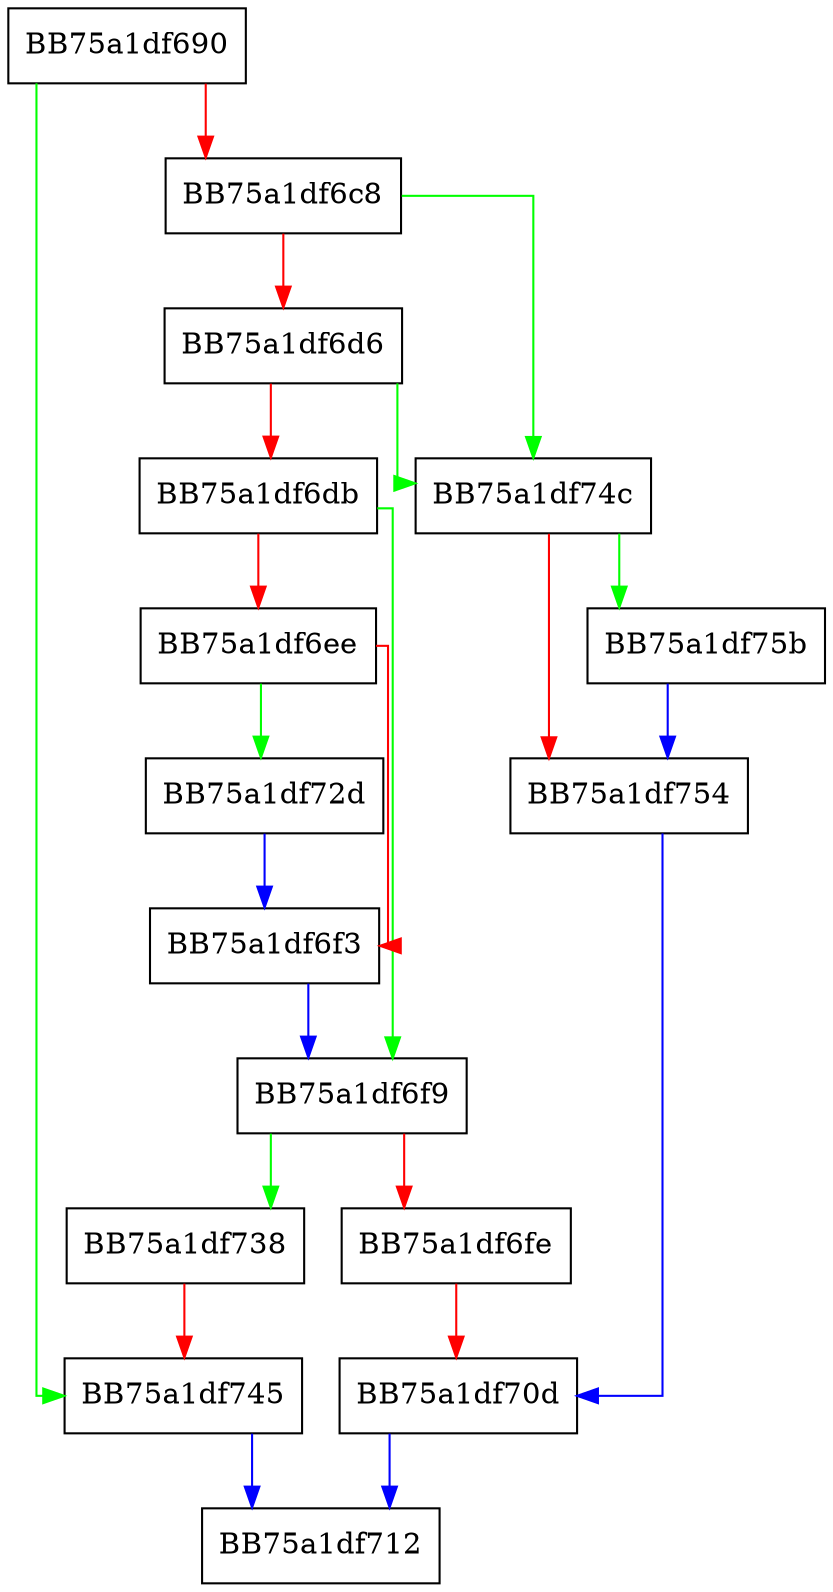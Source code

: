 digraph GetSerialNumber {
  node [shape="box"];
  graph [splines=ortho];
  BB75a1df690 -> BB75a1df745 [color="green"];
  BB75a1df690 -> BB75a1df6c8 [color="red"];
  BB75a1df6c8 -> BB75a1df74c [color="green"];
  BB75a1df6c8 -> BB75a1df6d6 [color="red"];
  BB75a1df6d6 -> BB75a1df74c [color="green"];
  BB75a1df6d6 -> BB75a1df6db [color="red"];
  BB75a1df6db -> BB75a1df6f9 [color="green"];
  BB75a1df6db -> BB75a1df6ee [color="red"];
  BB75a1df6ee -> BB75a1df72d [color="green"];
  BB75a1df6ee -> BB75a1df6f3 [color="red"];
  BB75a1df6f3 -> BB75a1df6f9 [color="blue"];
  BB75a1df6f9 -> BB75a1df738 [color="green"];
  BB75a1df6f9 -> BB75a1df6fe [color="red"];
  BB75a1df6fe -> BB75a1df70d [color="red"];
  BB75a1df70d -> BB75a1df712 [color="blue"];
  BB75a1df72d -> BB75a1df6f3 [color="blue"];
  BB75a1df738 -> BB75a1df745 [color="red"];
  BB75a1df745 -> BB75a1df712 [color="blue"];
  BB75a1df74c -> BB75a1df75b [color="green"];
  BB75a1df74c -> BB75a1df754 [color="red"];
  BB75a1df754 -> BB75a1df70d [color="blue"];
  BB75a1df75b -> BB75a1df754 [color="blue"];
}